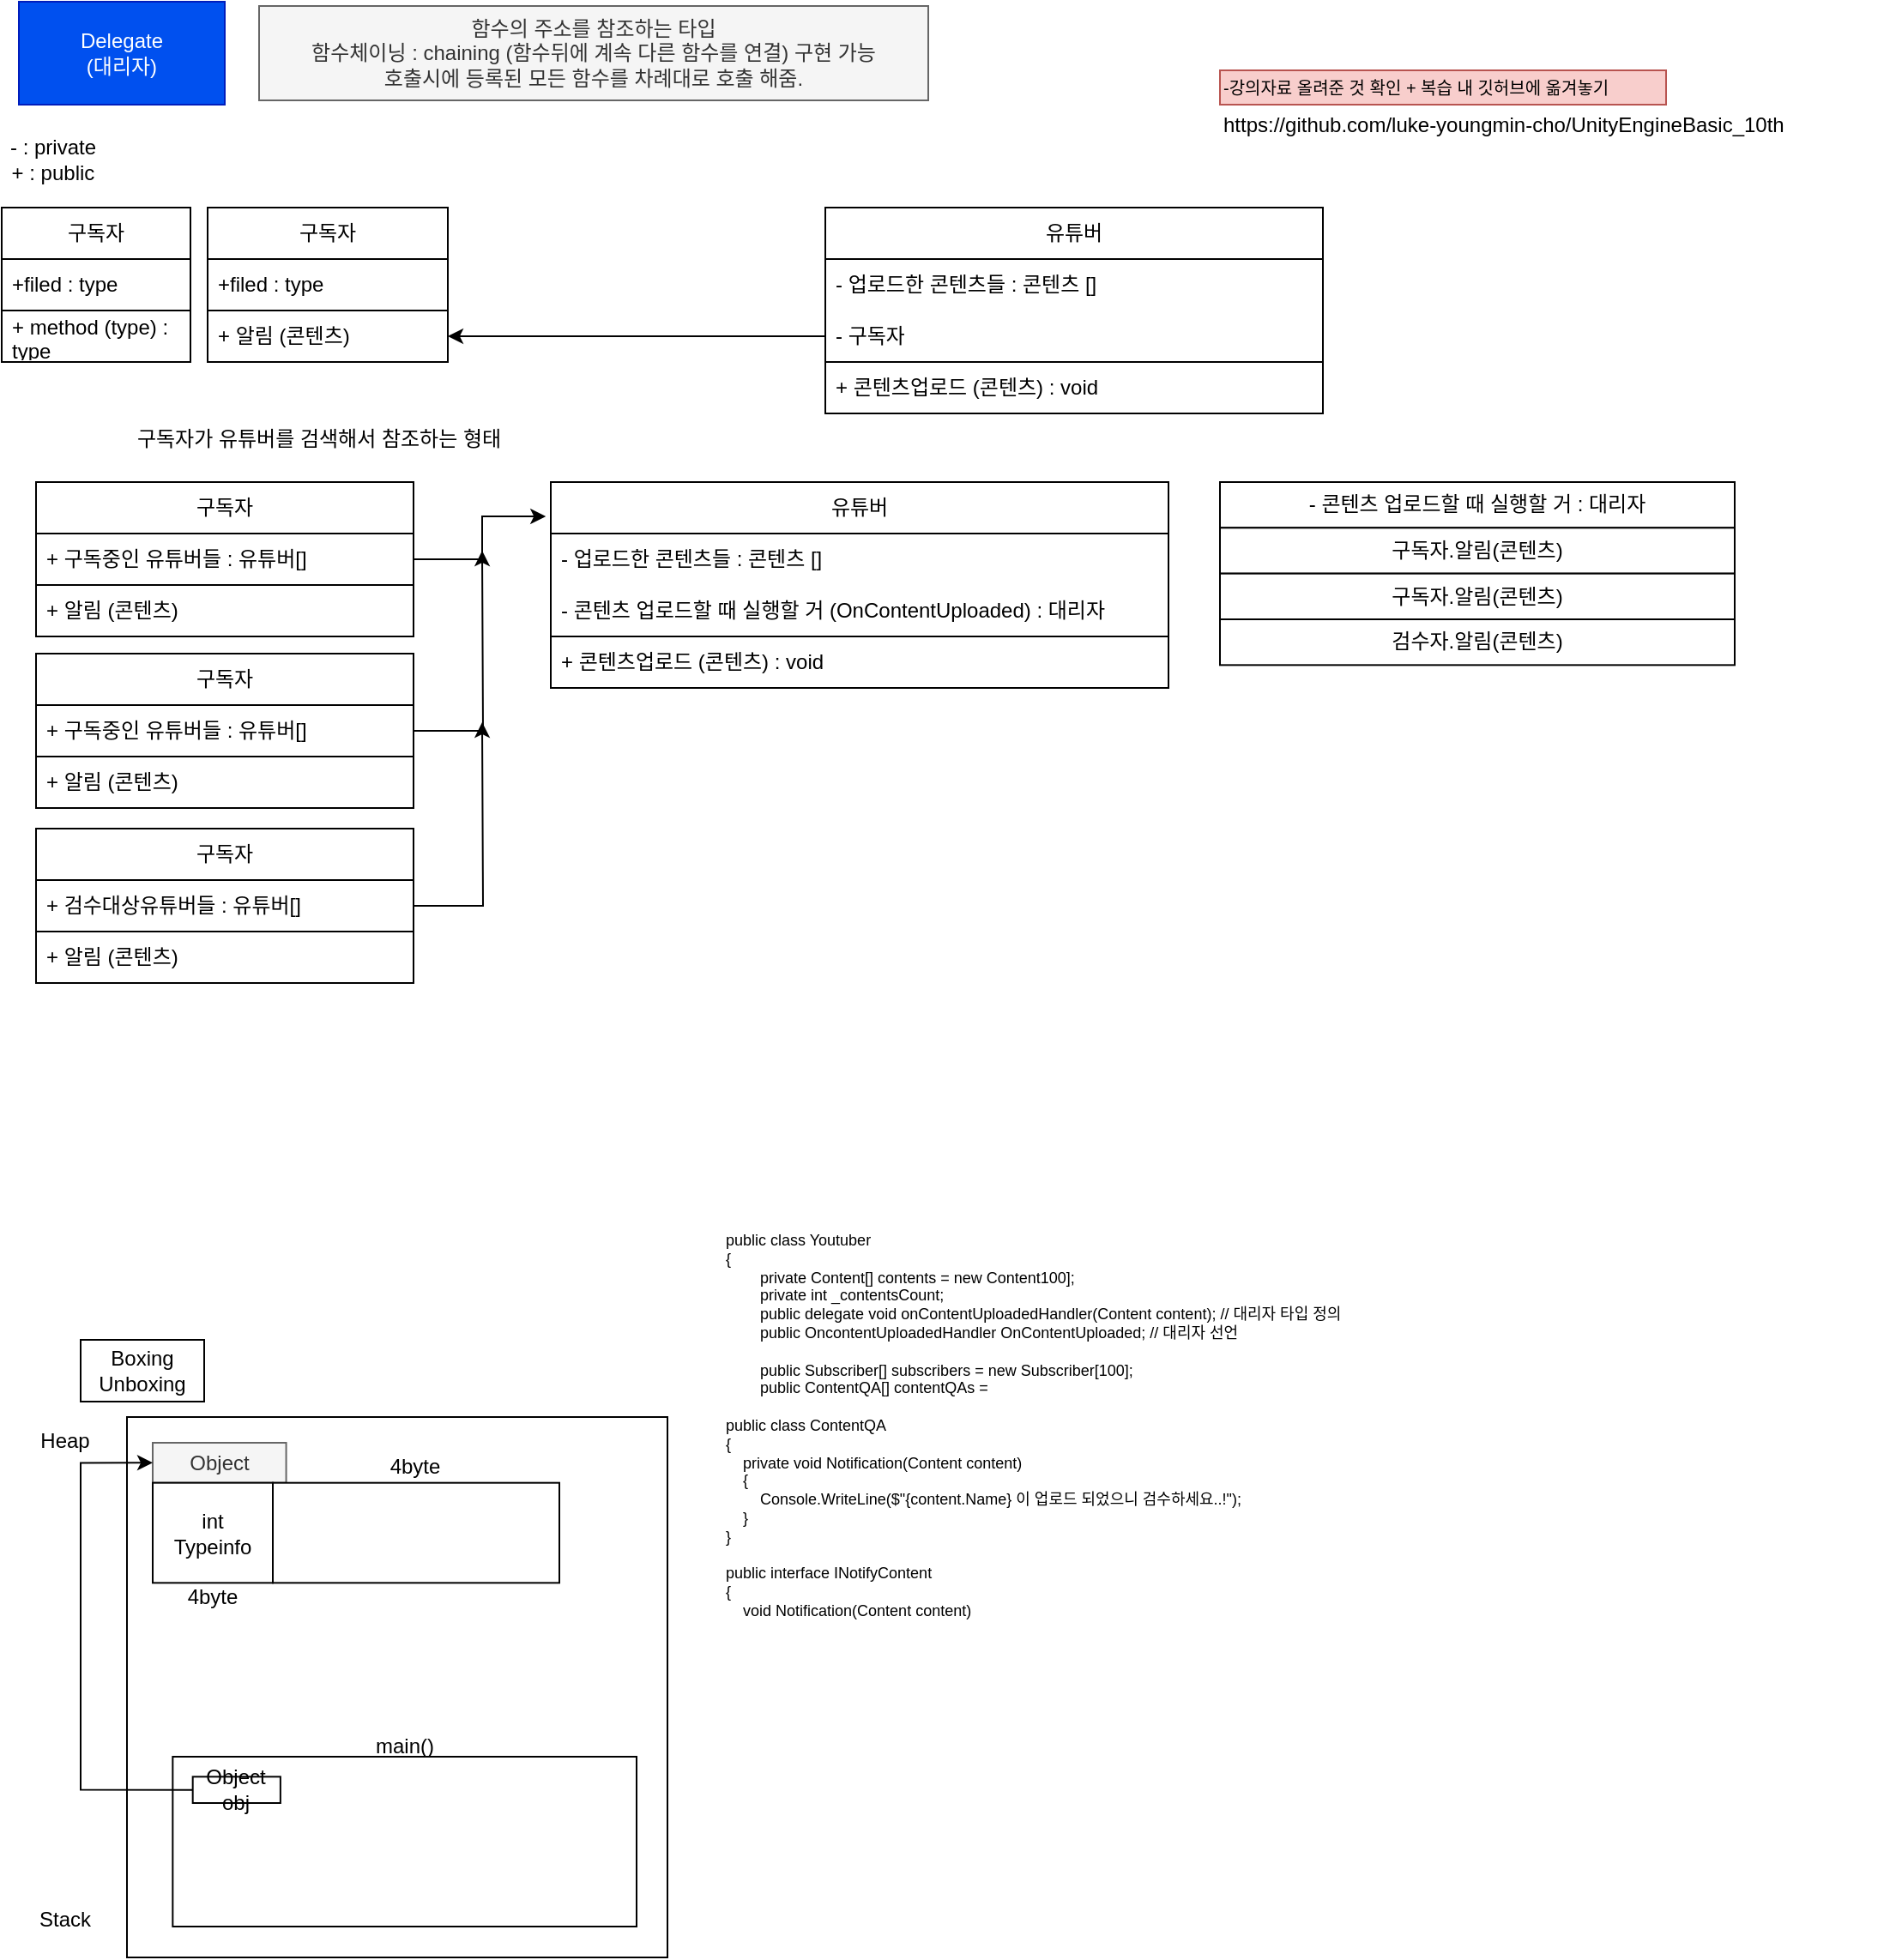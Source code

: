 <mxfile version="22.0.2" type="device">
  <diagram name="페이지-1" id="6UV4gwZDc8Ltoo-r6Xku">
    <mxGraphModel dx="2298" dy="828" grid="1" gridSize="10" guides="1" tooltips="1" connect="1" arrows="1" fold="1" page="1" pageScale="1" pageWidth="1200" pageHeight="1920" math="0" shadow="0">
      <root>
        <mxCell id="0" />
        <mxCell id="1" parent="0" />
        <mxCell id="0Grb8Cnhm_Ea4ZnXyS2j-19" value="" style="group" parent="1" vertex="1" connectable="0">
          <mxGeometry x="-810" y="790" width="378" height="360" as="geometry" />
        </mxCell>
        <mxCell id="0Grb8Cnhm_Ea4ZnXyS2j-2" value="Boxing&lt;br&gt;Unboxing" style="rounded=0;whiteSpace=wrap;html=1;" parent="0Grb8Cnhm_Ea4ZnXyS2j-19" vertex="1">
          <mxGeometry x="36" width="72" height="36" as="geometry" />
        </mxCell>
        <mxCell id="0Grb8Cnhm_Ea4ZnXyS2j-3" value="Heap" style="text;html=1;strokeColor=none;fillColor=none;align=center;verticalAlign=middle;whiteSpace=wrap;rounded=0;" parent="0Grb8Cnhm_Ea4ZnXyS2j-19" vertex="1">
          <mxGeometry y="45" width="54" height="27" as="geometry" />
        </mxCell>
        <mxCell id="0Grb8Cnhm_Ea4ZnXyS2j-4" value="Stack" style="text;html=1;strokeColor=none;fillColor=none;align=center;verticalAlign=middle;whiteSpace=wrap;rounded=0;" parent="0Grb8Cnhm_Ea4ZnXyS2j-19" vertex="1">
          <mxGeometry y="324" width="54" height="27" as="geometry" />
        </mxCell>
        <mxCell id="0Grb8Cnhm_Ea4ZnXyS2j-1" value="" style="whiteSpace=wrap;html=1;aspect=fixed;" parent="0Grb8Cnhm_Ea4ZnXyS2j-19" vertex="1">
          <mxGeometry x="63" y="45" width="315" height="315" as="geometry" />
        </mxCell>
        <mxCell id="0Grb8Cnhm_Ea4ZnXyS2j-6" value="" style="rounded=0;whiteSpace=wrap;html=1;" parent="0Grb8Cnhm_Ea4ZnXyS2j-19" vertex="1">
          <mxGeometry x="89.667" y="243" width="270.333" height="99" as="geometry" />
        </mxCell>
        <mxCell id="0Grb8Cnhm_Ea4ZnXyS2j-7" value="main()" style="text;html=1;strokeColor=none;fillColor=none;align=center;verticalAlign=middle;whiteSpace=wrap;rounded=0;" parent="0Grb8Cnhm_Ea4ZnXyS2j-19" vertex="1">
          <mxGeometry x="189.83" y="219.668" width="69.999" height="35.0" as="geometry" />
        </mxCell>
        <mxCell id="0Grb8Cnhm_Ea4ZnXyS2j-8" value="Object obj" style="rounded=0;whiteSpace=wrap;html=1;" parent="0Grb8Cnhm_Ea4ZnXyS2j-19" vertex="1">
          <mxGeometry x="101.34" y="254.673" width="51.102" height="15.327" as="geometry" />
        </mxCell>
        <mxCell id="0Grb8Cnhm_Ea4ZnXyS2j-9" value="Object" style="rounded=0;whiteSpace=wrap;html=1;fillColor=#f5f5f5;fontColor=#333333;strokeColor=#666666;" parent="0Grb8Cnhm_Ea4ZnXyS2j-19" vertex="1">
          <mxGeometry x="78.003" y="60.003" width="77.781" height="23.333" as="geometry" />
        </mxCell>
        <mxCell id="0Grb8Cnhm_Ea4ZnXyS2j-14" value="" style="edgeStyle=orthogonalEdgeStyle;rounded=0;orthogonalLoop=1;jettySize=auto;html=1;entryX=0;entryY=0.5;entryDx=0;entryDy=0;exitX=0;exitY=0.5;exitDx=0;exitDy=0;" parent="0Grb8Cnhm_Ea4ZnXyS2j-19" source="0Grb8Cnhm_Ea4ZnXyS2j-8" target="0Grb8Cnhm_Ea4ZnXyS2j-9" edge="1">
          <mxGeometry relative="1" as="geometry">
            <mxPoint x="23.337" y="270" as="sourcePoint" />
            <mxPoint x="9.0" y="71.669" as="targetPoint" />
            <Array as="points">
              <mxPoint x="36" y="262.8" />
              <mxPoint x="36" y="72" />
            </Array>
          </mxGeometry>
        </mxCell>
        <mxCell id="0Grb8Cnhm_Ea4ZnXyS2j-10" value="int&lt;br&gt;Typeinfo" style="rounded=0;whiteSpace=wrap;html=1;rotation=0;" parent="0Grb8Cnhm_Ea4ZnXyS2j-19" vertex="1">
          <mxGeometry x="78.003" y="83.336" width="69.999" height="58.333" as="geometry" />
        </mxCell>
        <mxCell id="0Grb8Cnhm_Ea4ZnXyS2j-16" value="" style="rounded=0;whiteSpace=wrap;html=1;rotation=0;" parent="0Grb8Cnhm_Ea4ZnXyS2j-19" vertex="1">
          <mxGeometry x="148.005" y="83.34" width="166.995" height="58.329" as="geometry" />
        </mxCell>
        <mxCell id="0Grb8Cnhm_Ea4ZnXyS2j-17" value="4byte" style="text;html=1;strokeColor=none;fillColor=none;align=center;verticalAlign=middle;whiteSpace=wrap;rounded=0;" parent="0Grb8Cnhm_Ea4ZnXyS2j-19" vertex="1">
          <mxGeometry x="204.498" y="60.003" width="54" height="27" as="geometry" />
        </mxCell>
        <mxCell id="0Grb8Cnhm_Ea4ZnXyS2j-18" value="4byte" style="text;html=1;strokeColor=none;fillColor=none;align=center;verticalAlign=middle;whiteSpace=wrap;rounded=0;" parent="0Grb8Cnhm_Ea4ZnXyS2j-19" vertex="1">
          <mxGeometry x="86.004" y="136.8" width="54" height="27" as="geometry" />
        </mxCell>
        <mxCell id="XrJG6Ypeg29cbS2W2j_m-1" value="Delegate&lt;br&gt;(대리자)" style="text;html=1;strokeColor=#001DBC;fillColor=#0050ef;align=center;verticalAlign=middle;whiteSpace=wrap;rounded=0;fontColor=#ffffff;" vertex="1" parent="1">
          <mxGeometry x="-810" y="10" width="120" height="60" as="geometry" />
        </mxCell>
        <mxCell id="XrJG6Ypeg29cbS2W2j_m-2" value="함수의 주소를 참조하는 타입&lt;br&gt;함수체이닝 : chaining (함수뒤에 계속 다른 함수를 연결) 구현 가능&lt;br&gt;호출시에 등록된 모든 함수를 차례대로 호출 해줌." style="text;html=1;strokeColor=#666666;fillColor=#f5f5f5;align=center;verticalAlign=middle;whiteSpace=wrap;rounded=0;fontColor=#333333;" vertex="1" parent="1">
          <mxGeometry x="-670" y="12.5" width="390" height="55" as="geometry" />
        </mxCell>
        <mxCell id="XrJG6Ypeg29cbS2W2j_m-3" value="구독자" style="swimlane;fontStyle=0;childLayout=stackLayout;horizontal=1;startSize=30;horizontalStack=0;resizeParent=1;resizeParentMax=0;resizeLast=0;collapsible=1;marginBottom=0;whiteSpace=wrap;html=1;" vertex="1" parent="1">
          <mxGeometry x="-820" y="130" width="110" height="90" as="geometry">
            <mxRectangle x="-730" y="140" width="80" height="30" as="alternateBounds" />
          </mxGeometry>
        </mxCell>
        <mxCell id="XrJG6Ypeg29cbS2W2j_m-4" value="+filed : type" style="text;strokeColor=none;fillColor=none;align=left;verticalAlign=middle;spacingLeft=4;spacingRight=4;overflow=hidden;points=[[0,0.5],[1,0.5]];portConstraint=eastwest;rotatable=0;whiteSpace=wrap;html=1;" vertex="1" parent="XrJG6Ypeg29cbS2W2j_m-3">
          <mxGeometry y="30" width="110" height="30" as="geometry" />
        </mxCell>
        <mxCell id="XrJG6Ypeg29cbS2W2j_m-5" value="+ method (type) : type" style="text;strokeColor=default;fillColor=none;align=left;verticalAlign=middle;spacingLeft=4;spacingRight=4;overflow=hidden;points=[[0,0.5],[1,0.5]];portConstraint=eastwest;rotatable=0;whiteSpace=wrap;html=1;" vertex="1" parent="XrJG6Ypeg29cbS2W2j_m-3">
          <mxGeometry y="60" width="110" height="30" as="geometry" />
        </mxCell>
        <mxCell id="XrJG6Ypeg29cbS2W2j_m-11" value="- : private&lt;br&gt;+ : public" style="text;html=1;strokeColor=none;fillColor=none;align=center;verticalAlign=middle;whiteSpace=wrap;rounded=0;" vertex="1" parent="1">
          <mxGeometry x="-820" y="87" width="60" height="30" as="geometry" />
        </mxCell>
        <mxCell id="XrJG6Ypeg29cbS2W2j_m-12" value="유튜버" style="swimlane;fontStyle=0;childLayout=stackLayout;horizontal=1;startSize=30;horizontalStack=0;resizeParent=1;resizeParentMax=0;resizeLast=0;collapsible=1;marginBottom=0;whiteSpace=wrap;html=1;" vertex="1" parent="1">
          <mxGeometry x="-340" y="130" width="290" height="120" as="geometry">
            <mxRectangle x="-520" y="140" width="80" height="30" as="alternateBounds" />
          </mxGeometry>
        </mxCell>
        <mxCell id="XrJG6Ypeg29cbS2W2j_m-13" value="- 업로드한 콘텐츠들 : 콘텐츠 []" style="text;strokeColor=none;fillColor=none;align=left;verticalAlign=middle;spacingLeft=4;spacingRight=4;overflow=hidden;points=[[0,0.5],[1,0.5]];portConstraint=eastwest;rotatable=0;whiteSpace=wrap;html=1;" vertex="1" parent="XrJG6Ypeg29cbS2W2j_m-12">
          <mxGeometry y="30" width="290" height="30" as="geometry" />
        </mxCell>
        <mxCell id="XrJG6Ypeg29cbS2W2j_m-27" value="- 구독자" style="text;strokeColor=none;fillColor=none;align=left;verticalAlign=middle;spacingLeft=4;spacingRight=4;overflow=hidden;points=[[0,0.5],[1,0.5]];portConstraint=eastwest;rotatable=0;whiteSpace=wrap;html=1;" vertex="1" parent="XrJG6Ypeg29cbS2W2j_m-12">
          <mxGeometry y="60" width="290" height="30" as="geometry" />
        </mxCell>
        <mxCell id="XrJG6Ypeg29cbS2W2j_m-14" value="+ 콘텐츠업로드 (콘텐츠) : void" style="text;strokeColor=default;fillColor=none;align=left;verticalAlign=middle;spacingLeft=4;spacingRight=4;overflow=hidden;points=[[0,0.5],[1,0.5]];portConstraint=eastwest;rotatable=0;whiteSpace=wrap;html=1;" vertex="1" parent="XrJG6Ypeg29cbS2W2j_m-12">
          <mxGeometry y="90" width="290" height="30" as="geometry" />
        </mxCell>
        <mxCell id="XrJG6Ypeg29cbS2W2j_m-16" value="구독자" style="swimlane;fontStyle=0;childLayout=stackLayout;horizontal=1;startSize=30;horizontalStack=0;resizeParent=1;resizeParentMax=0;resizeLast=0;collapsible=1;marginBottom=0;whiteSpace=wrap;html=1;" vertex="1" parent="1">
          <mxGeometry x="-700" y="130" width="140" height="90" as="geometry">
            <mxRectangle x="-780" y="260" width="80" height="30" as="alternateBounds" />
          </mxGeometry>
        </mxCell>
        <mxCell id="XrJG6Ypeg29cbS2W2j_m-17" value="+filed : type" style="text;strokeColor=none;fillColor=none;align=left;verticalAlign=middle;spacingLeft=4;spacingRight=4;overflow=hidden;points=[[0,0.5],[1,0.5]];portConstraint=eastwest;rotatable=0;whiteSpace=wrap;html=1;" vertex="1" parent="XrJG6Ypeg29cbS2W2j_m-16">
          <mxGeometry y="30" width="140" height="30" as="geometry" />
        </mxCell>
        <mxCell id="XrJG6Ypeg29cbS2W2j_m-18" value="+ 알림 (콘텐츠)" style="text;strokeColor=default;fillColor=none;align=left;verticalAlign=middle;spacingLeft=4;spacingRight=4;overflow=hidden;points=[[0,0.5],[1,0.5]];portConstraint=eastwest;rotatable=0;whiteSpace=wrap;html=1;" vertex="1" parent="XrJG6Ypeg29cbS2W2j_m-16">
          <mxGeometry y="60" width="140" height="30" as="geometry" />
        </mxCell>
        <mxCell id="XrJG6Ypeg29cbS2W2j_m-31" value="public class Youtuber&lt;br style=&quot;border-color: var(--border-color); font-size: 9px;&quot;&gt;{&lt;br style=&quot;border-color: var(--border-color); font-size: 9px;&quot;&gt;&#x9;&lt;span style=&quot;white-space: pre; font-size: 9px;&quot;&gt;&#x9;&lt;/span&gt;private Content[] contents = new Content100];&lt;br&gt;&lt;span style=&quot;white-space: pre;&quot;&gt;&#x9;&lt;/span&gt;private int _contentsCount;&lt;br&gt;&lt;span style=&quot;white-space: pre;&quot;&gt;&#x9;&lt;/span&gt;public delegate void onContentUploadedHandler(Content content); // 대리자 타입 정의&lt;br&gt;&lt;span style=&quot;white-space: pre;&quot;&gt;&#x9;&lt;/span&gt;public OncontentUploadedHandler OnContentUploaded; // 대리자 선언&lt;br style=&quot;font-size: 9px;&quot;&gt;&lt;br&gt;&lt;span style=&quot;white-space: pre;&quot;&gt;&#x9;&lt;/span&gt;public Subscriber[] subscribers = new Subscriber[100];&lt;br&gt;&lt;span style=&quot;white-space: pre;&quot;&gt;&#x9;&lt;/span&gt;public ContentQA[] contentQAs =&amp;nbsp;&lt;br&gt;&lt;br style=&quot;font-size: 9px;&quot;&gt;public class ContentQA&lt;br style=&quot;font-size: 9px;&quot;&gt;{&lt;br style=&quot;font-size: 9px;&quot;&gt;&lt;span style=&quot;font-size: 9px;&quot;&gt;&lt;span style=&quot;white-space: pre; font-size: 9px;&quot;&gt;&amp;nbsp;&amp;nbsp;&amp;nbsp;&amp;nbsp;&lt;/span&gt;&lt;/span&gt;private void Notification(Content content)&lt;br style=&quot;font-size: 9px;&quot;&gt;&lt;span style=&quot;font-size: 9px;&quot;&gt;&lt;span style=&quot;white-space: pre; font-size: 9px;&quot;&gt;&amp;nbsp;&amp;nbsp;&amp;nbsp;&amp;nbsp;&lt;/span&gt;&lt;/span&gt;{&lt;br style=&quot;font-size: 9px;&quot;&gt;&lt;span style=&quot;font-size: 9px;&quot;&gt;&lt;span style=&quot;white-space: pre; font-size: 9px;&quot;&gt;&amp;nbsp;&amp;nbsp;&amp;nbsp;&amp;nbsp;&lt;/span&gt;&lt;/span&gt;&lt;span style=&quot;font-size: 9px;&quot;&gt;&lt;span style=&quot;white-space: pre; font-size: 9px;&quot;&gt;&amp;nbsp;&amp;nbsp;&amp;nbsp;&amp;nbsp;&lt;/span&gt;&lt;/span&gt;Console.WriteLine($&quot;{content.Name} 이 업로드 되었으니 검수하세요..!&quot;);&lt;br style=&quot;font-size: 9px;&quot;&gt;&lt;span style=&quot;font-size: 9px;&quot;&gt;&lt;span style=&quot;white-space: pre; font-size: 9px;&quot;&gt;&amp;nbsp;&amp;nbsp;&amp;nbsp;&amp;nbsp;&lt;/span&gt;&lt;/span&gt;}&lt;br style=&quot;font-size: 9px;&quot;&gt;}&lt;br style=&quot;font-size: 9px;&quot;&gt;&lt;br style=&quot;font-size: 9px;&quot;&gt;public interface INotifyContent&lt;br style=&quot;font-size: 9px;&quot;&gt;{&lt;br style=&quot;font-size: 9px;&quot;&gt;&lt;span style=&quot;font-size: 9px;&quot;&gt;&lt;span style=&quot;white-space: pre; font-size: 9px;&quot;&gt;&amp;nbsp;&amp;nbsp;&amp;nbsp;&amp;nbsp;&lt;/span&gt;&lt;/span&gt;void Notification(Content content)" style="text;html=1;strokeColor=none;fillColor=none;align=left;verticalAlign=top;whiteSpace=wrap;rounded=0;fontSize=9;" vertex="1" parent="1">
          <mxGeometry x="-400" y="720" width="683" height="290" as="geometry" />
        </mxCell>
        <mxCell id="XrJG6Ypeg29cbS2W2j_m-32" style="edgeStyle=orthogonalEdgeStyle;rounded=0;orthogonalLoop=1;jettySize=auto;html=1;entryX=1;entryY=0.5;entryDx=0;entryDy=0;" edge="1" parent="1" source="XrJG6Ypeg29cbS2W2j_m-27" target="XrJG6Ypeg29cbS2W2j_m-18">
          <mxGeometry relative="1" as="geometry" />
        </mxCell>
        <mxCell id="XrJG6Ypeg29cbS2W2j_m-34" value="구독자가 유튜버를 검색해서 참조하는 형태" style="text;html=1;strokeColor=none;fillColor=none;align=center;verticalAlign=middle;whiteSpace=wrap;rounded=0;" vertex="1" parent="1">
          <mxGeometry x="-780" y="250" width="290" height="30" as="geometry" />
        </mxCell>
        <mxCell id="XrJG6Ypeg29cbS2W2j_m-36" value="구독자" style="swimlane;fontStyle=0;childLayout=stackLayout;horizontal=1;startSize=30;horizontalStack=0;resizeParent=1;resizeParentMax=0;resizeLast=0;collapsible=1;marginBottom=0;whiteSpace=wrap;html=1;" vertex="1" parent="1">
          <mxGeometry x="-800" y="290" width="220" height="90" as="geometry">
            <mxRectangle x="-780" y="260" width="80" height="30" as="alternateBounds" />
          </mxGeometry>
        </mxCell>
        <mxCell id="XrJG6Ypeg29cbS2W2j_m-37" value="+ 구독중인 유튜버들 : 유튜버[]" style="text;strokeColor=none;fillColor=none;align=left;verticalAlign=middle;spacingLeft=4;spacingRight=4;overflow=hidden;points=[[0,0.5],[1,0.5]];portConstraint=eastwest;rotatable=0;whiteSpace=wrap;html=1;" vertex="1" parent="XrJG6Ypeg29cbS2W2j_m-36">
          <mxGeometry y="30" width="220" height="30" as="geometry" />
        </mxCell>
        <mxCell id="XrJG6Ypeg29cbS2W2j_m-38" value="+ 알림 (콘텐츠)" style="text;strokeColor=default;fillColor=none;align=left;verticalAlign=middle;spacingLeft=4;spacingRight=4;overflow=hidden;points=[[0,0.5],[1,0.5]];portConstraint=eastwest;rotatable=0;whiteSpace=wrap;html=1;" vertex="1" parent="XrJG6Ypeg29cbS2W2j_m-36">
          <mxGeometry y="60" width="220" height="30" as="geometry" />
        </mxCell>
        <mxCell id="XrJG6Ypeg29cbS2W2j_m-39" value="유튜버" style="swimlane;fontStyle=0;childLayout=stackLayout;horizontal=1;startSize=30;horizontalStack=0;resizeParent=1;resizeParentMax=0;resizeLast=0;collapsible=1;marginBottom=0;whiteSpace=wrap;html=1;" vertex="1" parent="1">
          <mxGeometry x="-500" y="290" width="360" height="120" as="geometry">
            <mxRectangle x="-520" y="140" width="80" height="30" as="alternateBounds" />
          </mxGeometry>
        </mxCell>
        <mxCell id="XrJG6Ypeg29cbS2W2j_m-40" value="- 업로드한 콘텐츠들 : 콘텐츠 []" style="text;strokeColor=none;fillColor=none;align=left;verticalAlign=middle;spacingLeft=4;spacingRight=4;overflow=hidden;points=[[0,0.5],[1,0.5]];portConstraint=eastwest;rotatable=0;whiteSpace=wrap;html=1;" vertex="1" parent="XrJG6Ypeg29cbS2W2j_m-39">
          <mxGeometry y="30" width="360" height="30" as="geometry" />
        </mxCell>
        <mxCell id="XrJG6Ypeg29cbS2W2j_m-41" value="- 콘텐츠 업로드할 때 실행할 거 (OnContentUploaded) : 대리자" style="text;strokeColor=none;fillColor=none;align=left;verticalAlign=middle;spacingLeft=4;spacingRight=4;overflow=hidden;points=[[0,0.5],[1,0.5]];portConstraint=eastwest;rotatable=0;whiteSpace=wrap;html=1;" vertex="1" parent="XrJG6Ypeg29cbS2W2j_m-39">
          <mxGeometry y="60" width="360" height="30" as="geometry" />
        </mxCell>
        <mxCell id="XrJG6Ypeg29cbS2W2j_m-42" value="+ 콘텐츠업로드 (콘텐츠) : void" style="text;strokeColor=default;fillColor=none;align=left;verticalAlign=middle;spacingLeft=4;spacingRight=4;overflow=hidden;points=[[0,0.5],[1,0.5]];portConstraint=eastwest;rotatable=0;whiteSpace=wrap;html=1;" vertex="1" parent="XrJG6Ypeg29cbS2W2j_m-39">
          <mxGeometry y="90" width="360" height="30" as="geometry" />
        </mxCell>
        <mxCell id="XrJG6Ypeg29cbS2W2j_m-43" style="edgeStyle=orthogonalEdgeStyle;rounded=0;orthogonalLoop=1;jettySize=auto;html=1;entryX=-0.008;entryY=0.167;entryDx=0;entryDy=0;entryPerimeter=0;" edge="1" parent="1" source="XrJG6Ypeg29cbS2W2j_m-37" target="XrJG6Ypeg29cbS2W2j_m-39">
          <mxGeometry relative="1" as="geometry" />
        </mxCell>
        <mxCell id="XrJG6Ypeg29cbS2W2j_m-44" value="- 콘텐츠 업로드할 때 실행할 거 : 대리자" style="rounded=0;whiteSpace=wrap;html=1;" vertex="1" parent="1">
          <mxGeometry x="-110" y="290" width="300" height="26.667" as="geometry" />
        </mxCell>
        <mxCell id="XrJG6Ypeg29cbS2W2j_m-45" value="구독자.알림(콘텐츠)" style="rounded=0;whiteSpace=wrap;html=1;" vertex="1" parent="1">
          <mxGeometry x="-110" y="316.667" width="300" height="26.667" as="geometry" />
        </mxCell>
        <mxCell id="XrJG6Ypeg29cbS2W2j_m-46" value="구독자.알림(콘텐츠)" style="rounded=0;whiteSpace=wrap;html=1;" vertex="1" parent="1">
          <mxGeometry x="-110" y="343.333" width="300" height="26.667" as="geometry" />
        </mxCell>
        <mxCell id="XrJG6Ypeg29cbS2W2j_m-48" value="검수자.알림(콘텐츠)" style="rounded=0;whiteSpace=wrap;html=1;" vertex="1" parent="1">
          <mxGeometry x="-110" y="370.003" width="300" height="26.667" as="geometry" />
        </mxCell>
        <mxCell id="XrJG6Ypeg29cbS2W2j_m-49" value="구독자" style="swimlane;fontStyle=0;childLayout=stackLayout;horizontal=1;startSize=30;horizontalStack=0;resizeParent=1;resizeParentMax=0;resizeLast=0;collapsible=1;marginBottom=0;whiteSpace=wrap;html=1;" vertex="1" parent="1">
          <mxGeometry x="-800" y="390" width="220" height="90" as="geometry">
            <mxRectangle x="-780" y="260" width="80" height="30" as="alternateBounds" />
          </mxGeometry>
        </mxCell>
        <mxCell id="XrJG6Ypeg29cbS2W2j_m-56" style="edgeStyle=orthogonalEdgeStyle;rounded=0;orthogonalLoop=1;jettySize=auto;html=1;" edge="1" parent="XrJG6Ypeg29cbS2W2j_m-49" source="XrJG6Ypeg29cbS2W2j_m-50">
          <mxGeometry relative="1" as="geometry">
            <mxPoint x="260" y="-60" as="targetPoint" />
          </mxGeometry>
        </mxCell>
        <mxCell id="XrJG6Ypeg29cbS2W2j_m-50" value="+ 구독중인 유튜버들 : 유튜버[]" style="text;strokeColor=none;fillColor=none;align=left;verticalAlign=middle;spacingLeft=4;spacingRight=4;overflow=hidden;points=[[0,0.5],[1,0.5]];portConstraint=eastwest;rotatable=0;whiteSpace=wrap;html=1;" vertex="1" parent="XrJG6Ypeg29cbS2W2j_m-49">
          <mxGeometry y="30" width="220" height="30" as="geometry" />
        </mxCell>
        <mxCell id="XrJG6Ypeg29cbS2W2j_m-51" value="+ 알림 (콘텐츠)" style="text;strokeColor=default;fillColor=none;align=left;verticalAlign=middle;spacingLeft=4;spacingRight=4;overflow=hidden;points=[[0,0.5],[1,0.5]];portConstraint=eastwest;rotatable=0;whiteSpace=wrap;html=1;" vertex="1" parent="XrJG6Ypeg29cbS2W2j_m-49">
          <mxGeometry y="60" width="220" height="30" as="geometry" />
        </mxCell>
        <mxCell id="XrJG6Ypeg29cbS2W2j_m-52" value="구독자" style="swimlane;fontStyle=0;childLayout=stackLayout;horizontal=1;startSize=30;horizontalStack=0;resizeParent=1;resizeParentMax=0;resizeLast=0;collapsible=1;marginBottom=0;whiteSpace=wrap;html=1;" vertex="1" parent="1">
          <mxGeometry x="-800" y="492" width="220" height="90" as="geometry">
            <mxRectangle x="-780" y="260" width="80" height="30" as="alternateBounds" />
          </mxGeometry>
        </mxCell>
        <mxCell id="XrJG6Ypeg29cbS2W2j_m-57" style="edgeStyle=orthogonalEdgeStyle;rounded=0;orthogonalLoop=1;jettySize=auto;html=1;" edge="1" parent="XrJG6Ypeg29cbS2W2j_m-52" source="XrJG6Ypeg29cbS2W2j_m-53">
          <mxGeometry relative="1" as="geometry">
            <mxPoint x="260" y="-62" as="targetPoint" />
          </mxGeometry>
        </mxCell>
        <mxCell id="XrJG6Ypeg29cbS2W2j_m-53" value="+ 검수대상유튜버들 : 유튜버[]" style="text;strokeColor=none;fillColor=none;align=left;verticalAlign=middle;spacingLeft=4;spacingRight=4;overflow=hidden;points=[[0,0.5],[1,0.5]];portConstraint=eastwest;rotatable=0;whiteSpace=wrap;html=1;" vertex="1" parent="XrJG6Ypeg29cbS2W2j_m-52">
          <mxGeometry y="30" width="220" height="30" as="geometry" />
        </mxCell>
        <mxCell id="XrJG6Ypeg29cbS2W2j_m-54" value="+ 알림 (콘텐츠)" style="text;strokeColor=default;fillColor=none;align=left;verticalAlign=middle;spacingLeft=4;spacingRight=4;overflow=hidden;points=[[0,0.5],[1,0.5]];portConstraint=eastwest;rotatable=0;whiteSpace=wrap;html=1;" vertex="1" parent="XrJG6Ypeg29cbS2W2j_m-52">
          <mxGeometry y="60" width="220" height="30" as="geometry" />
        </mxCell>
        <UserObject label="https://github.com/luke-youngmin-cho/UnityEngineBasic_10th" link="https://github.com/luke-youngmin-cho/UnityEngineBasic_10th" id="XrJG6Ypeg29cbS2W2j_m-58">
          <mxCell style="text;whiteSpace=wrap;" vertex="1" parent="1">
            <mxGeometry x="-110" y="67.5" width="360" height="40" as="geometry" />
          </mxCell>
        </UserObject>
        <mxCell id="XrJG6Ypeg29cbS2W2j_m-59" value="-강의자료 올려준 것 확인 + 복습 내 깃허브에 옮겨놓기" style="text;html=1;strokeColor=#b85450;fillColor=#f8cecc;align=left;verticalAlign=middle;whiteSpace=wrap;rounded=0;fontSize=10;" vertex="1" parent="1">
          <mxGeometry x="-110" y="50" width="260" height="20" as="geometry" />
        </mxCell>
      </root>
    </mxGraphModel>
  </diagram>
</mxfile>
